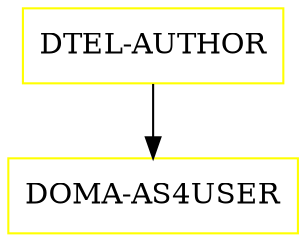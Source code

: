 digraph G {
  "DTEL-AUTHOR" [shape=box,color=yellow];
  "DOMA-AS4USER" [shape=box,color=yellow,URL="./DOMA_AS4USER.html"];
  "DTEL-AUTHOR" -> "DOMA-AS4USER";
}
